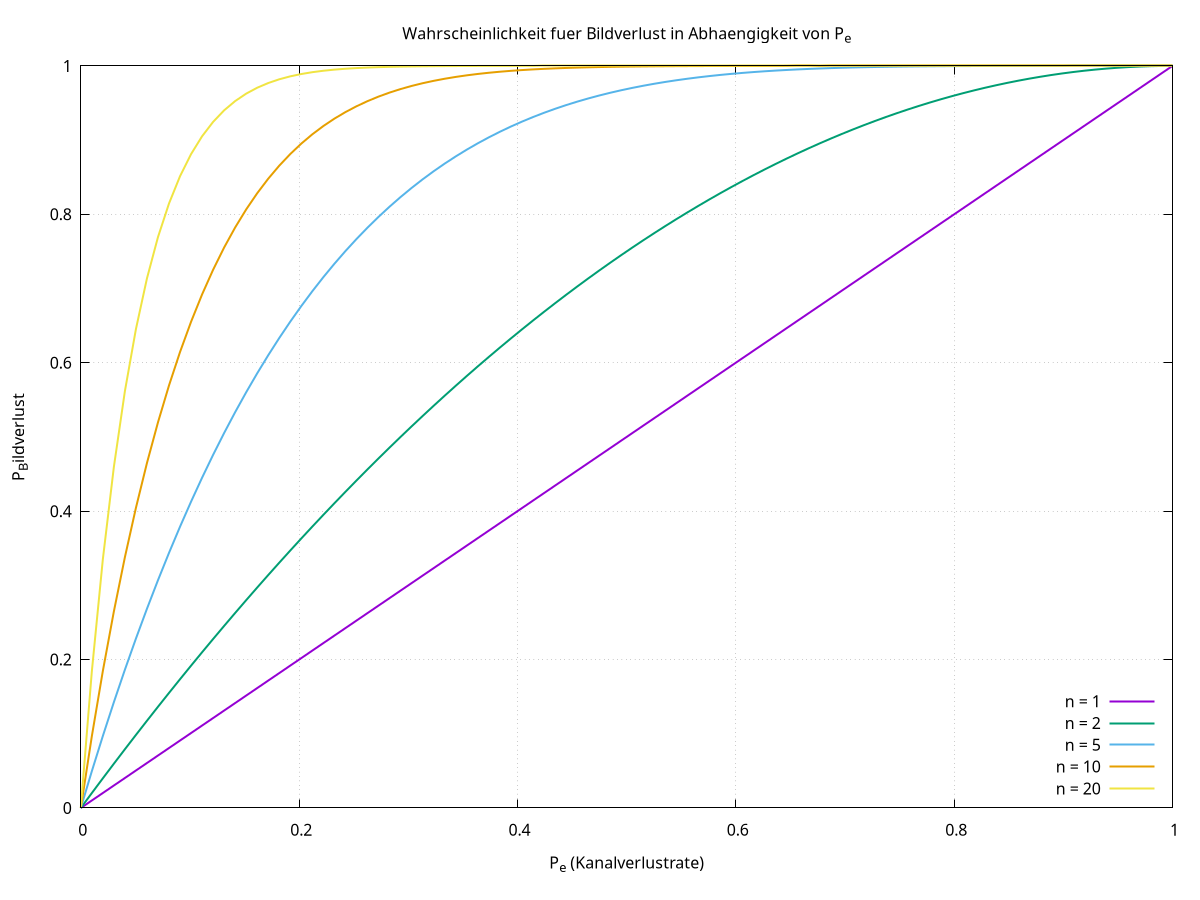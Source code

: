 #!/usr/local/bin/gnuplot --persist

# Kanalverlustrate
set title "Wahrscheinlichkeit fuer Bildverlust in Abhaengigkeit von P_e"
set xlabel "P_e (Kanalverlustrate)"
set ylabel "P_Bildverlust"
set xrange [0:1]
set yrange [0:1]
set grid
set key right bottom

# Funktion für Bildverlust
Pbildverlust(x, n) = 1 - (1 - x)**n

# Plot für verschiedene Werte von n
plot Pbildverlust(x, 1) title "n = 1" lw 2, \
     Pbildverlust(x, 2) title "n = 2" lw 2, \
     Pbildverlust(x, 5) title "n = 5" lw 2, \
     Pbildverlust(x, 10) title "n = 10" lw 2, \
     Pbildverlust(x, 20) title "n = 20" lw 2

pause -1
